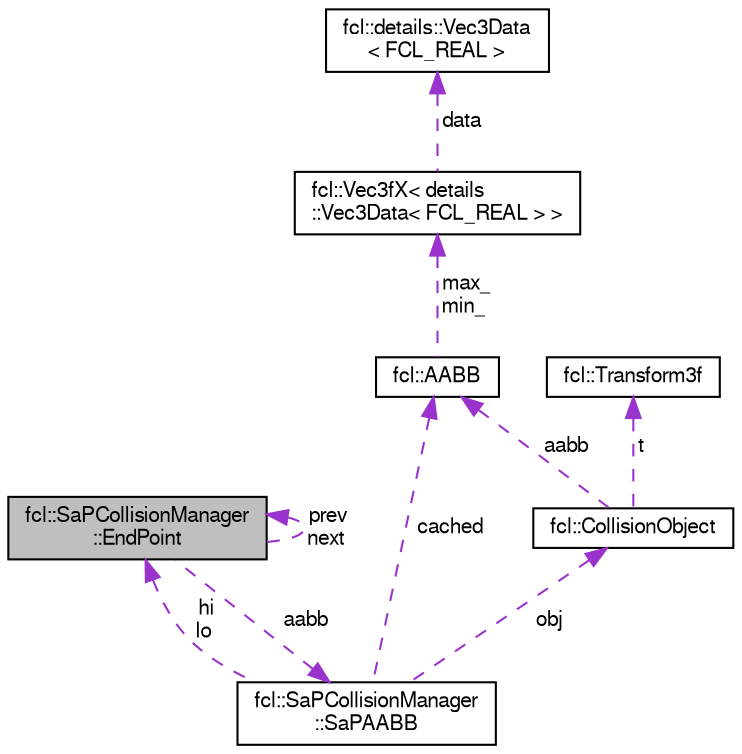 digraph "fcl::SaPCollisionManager::EndPoint"
{
  edge [fontname="FreeSans",fontsize="10",labelfontname="FreeSans",labelfontsize="10"];
  node [fontname="FreeSans",fontsize="10",shape=record];
  Node1 [label="fcl::SaPCollisionManager\l::EndPoint",height=0.2,width=0.4,color="black", fillcolor="grey75", style="filled" fontcolor="black"];
  Node1 -> Node1 [dir="back",color="darkorchid3",fontsize="10",style="dashed",label=" prev\nnext" ,fontname="FreeSans"];
  Node2 -> Node1 [dir="back",color="darkorchid3",fontsize="10",style="dashed",label=" aabb" ,fontname="FreeSans"];
  Node2 [label="fcl::SaPCollisionManager\l::SaPAABB",height=0.2,width=0.4,color="black", fillcolor="white", style="filled",URL="$a00165.html",tooltip="SAP interval for one object. "];
  Node3 -> Node2 [dir="back",color="darkorchid3",fontsize="10",style="dashed",label=" obj" ,fontname="FreeSans"];
  Node3 [label="fcl::CollisionObject",height=0.2,width=0.4,color="black", fillcolor="white", style="filled",URL="$a00029.html",tooltip="the object for collision or distance computation, contains the geometry and the transform information..."];
  Node4 -> Node3 [dir="back",color="darkorchid3",fontsize="10",style="dashed",label=" aabb" ,fontname="FreeSans"];
  Node4 [label="fcl::AABB",height=0.2,width=0.4,color="black", fillcolor="white", style="filled",URL="$a00003.html",tooltip="A class describing the AABB collision structure, which is a box in 3D space determined by two diagona..."];
  Node5 -> Node4 [dir="back",color="darkorchid3",fontsize="10",style="dashed",label=" max_\nmin_" ,fontname="FreeSans"];
  Node5 [label="fcl::Vec3fX\< details\l::Vec3Data\< FCL_REAL \> \>",height=0.2,width=0.4,color="black", fillcolor="white", style="filled",URL="$a00223.html"];
  Node6 -> Node5 [dir="back",color="darkorchid3",fontsize="10",style="dashed",label=" data" ,fontname="FreeSans"];
  Node6 [label="fcl::details::Vec3Data\l\< FCL_REAL \>",height=0.2,width=0.4,color="black", fillcolor="white", style="filled",URL="$a00222.html"];
  Node7 -> Node3 [dir="back",color="darkorchid3",fontsize="10",style="dashed",label=" t" ,fontname="FreeSans"];
  Node7 [label="fcl::Transform3f",height=0.2,width=0.4,color="black", fillcolor="white", style="filled",URL="$a00212.html",tooltip="Simple transform class used locally by InterpMotion. "];
  Node1 -> Node2 [dir="back",color="darkorchid3",fontsize="10",style="dashed",label=" hi\nlo" ,fontname="FreeSans"];
  Node4 -> Node2 [dir="back",color="darkorchid3",fontsize="10",style="dashed",label=" cached" ,fontname="FreeSans"];
}
